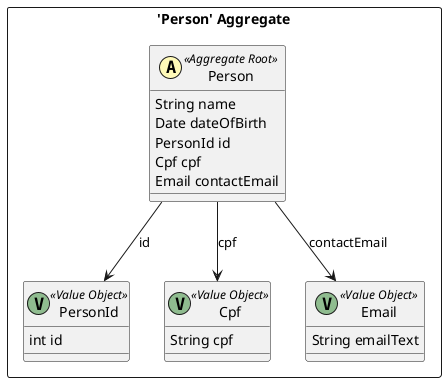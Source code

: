 @startuml

skinparam componentStyle uml2

package "'Person' Aggregate" <<Rectangle>> {
	class Person <<(A,#fffab8) Aggregate Root>> {
		String name
		Date dateOfBirth
		PersonId id
		Cpf cpf
		Email contactEmail
	}
	class PersonId <<(V,DarkSeaGreen) Value Object>> {
		int id
	}
	class Cpf <<(V,DarkSeaGreen) Value Object>> {
		String cpf
	}
	class Email <<(V,DarkSeaGreen) Value Object>> {
		String emailText
	}
}
Person --> Email : contactEmail
Person --> PersonId : id
Person --> Cpf : cpf


@enduml
